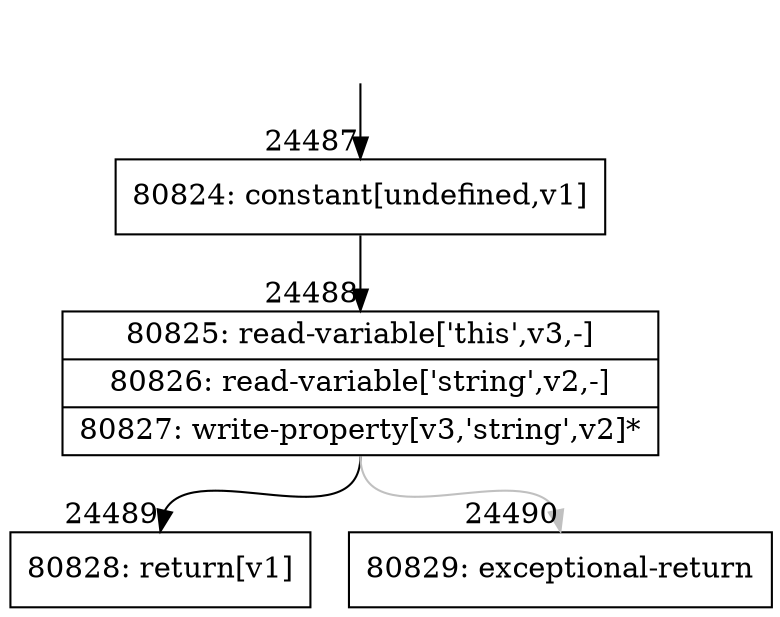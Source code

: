 digraph {
rankdir="TD"
BB_entry2142[shape=none,label=""];
BB_entry2142 -> BB24487 [tailport=s, headport=n, headlabel="    24487"]
BB24487 [shape=record label="{80824: constant[undefined,v1]}" ] 
BB24487 -> BB24488 [tailport=s, headport=n, headlabel="      24488"]
BB24488 [shape=record label="{80825: read-variable['this',v3,-]|80826: read-variable['string',v2,-]|80827: write-property[v3,'string',v2]*}" ] 
BB24488 -> BB24489 [tailport=s, headport=n, headlabel="      24489"]
BB24488 -> BB24490 [tailport=s, headport=n, color=gray, headlabel="      24490"]
BB24489 [shape=record label="{80828: return[v1]}" ] 
BB24490 [shape=record label="{80829: exceptional-return}" ] 
//#$~ 45989
}
